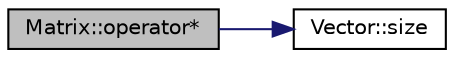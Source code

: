 digraph "Matrix::operator*"
{
 // LATEX_PDF_SIZE
  edge [fontname="Helvetica",fontsize="10",labelfontname="Helvetica",labelfontsize="10"];
  node [fontname="Helvetica",fontsize="10",shape=record];
  rankdir="LR";
  Node1 [label="Matrix::operator*",height=0.2,width=0.4,color="black", fillcolor="grey75", style="filled", fontcolor="black",tooltip="Operacja mnozenia macierzy przez wektor."];
  Node1 -> Node2 [color="midnightblue",fontsize="10",style="solid",fontname="Helvetica"];
  Node2 [label="Vector::size",height=0.2,width=0.4,color="black", fillcolor="white", style="filled",URL="$class_vector.html#a196e9eedc9a88a48f64e69e39405fa72",tooltip="Zwraca wielkosc/wymiar wektora w postaci liczby int."];
}
